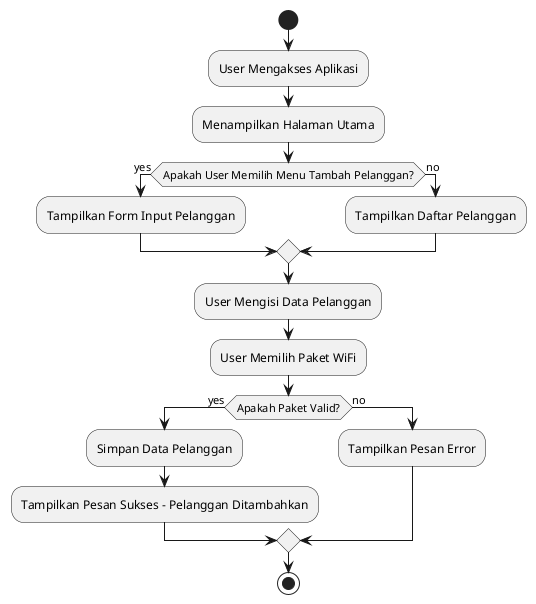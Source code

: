 @startuml

start

:User Mengakses Aplikasi;
:Menampilkan Halaman Utama;

if (Apakah User Memilih Menu Tambah Pelanggan?) then (yes)
  :Tampilkan Form Input Pelanggan;
else (no)
  :Tampilkan Daftar Pelanggan;
endif

:User Mengisi Data Pelanggan;
:User Memilih Paket WiFi;

if (Apakah Paket Valid?) then (yes)
  :Simpan Data Pelanggan;
  :Tampilkan Pesan Sukses - Pelanggan Ditambahkan;
else (no)
  :Tampilkan Pesan Error;
endif

stop

@enduml